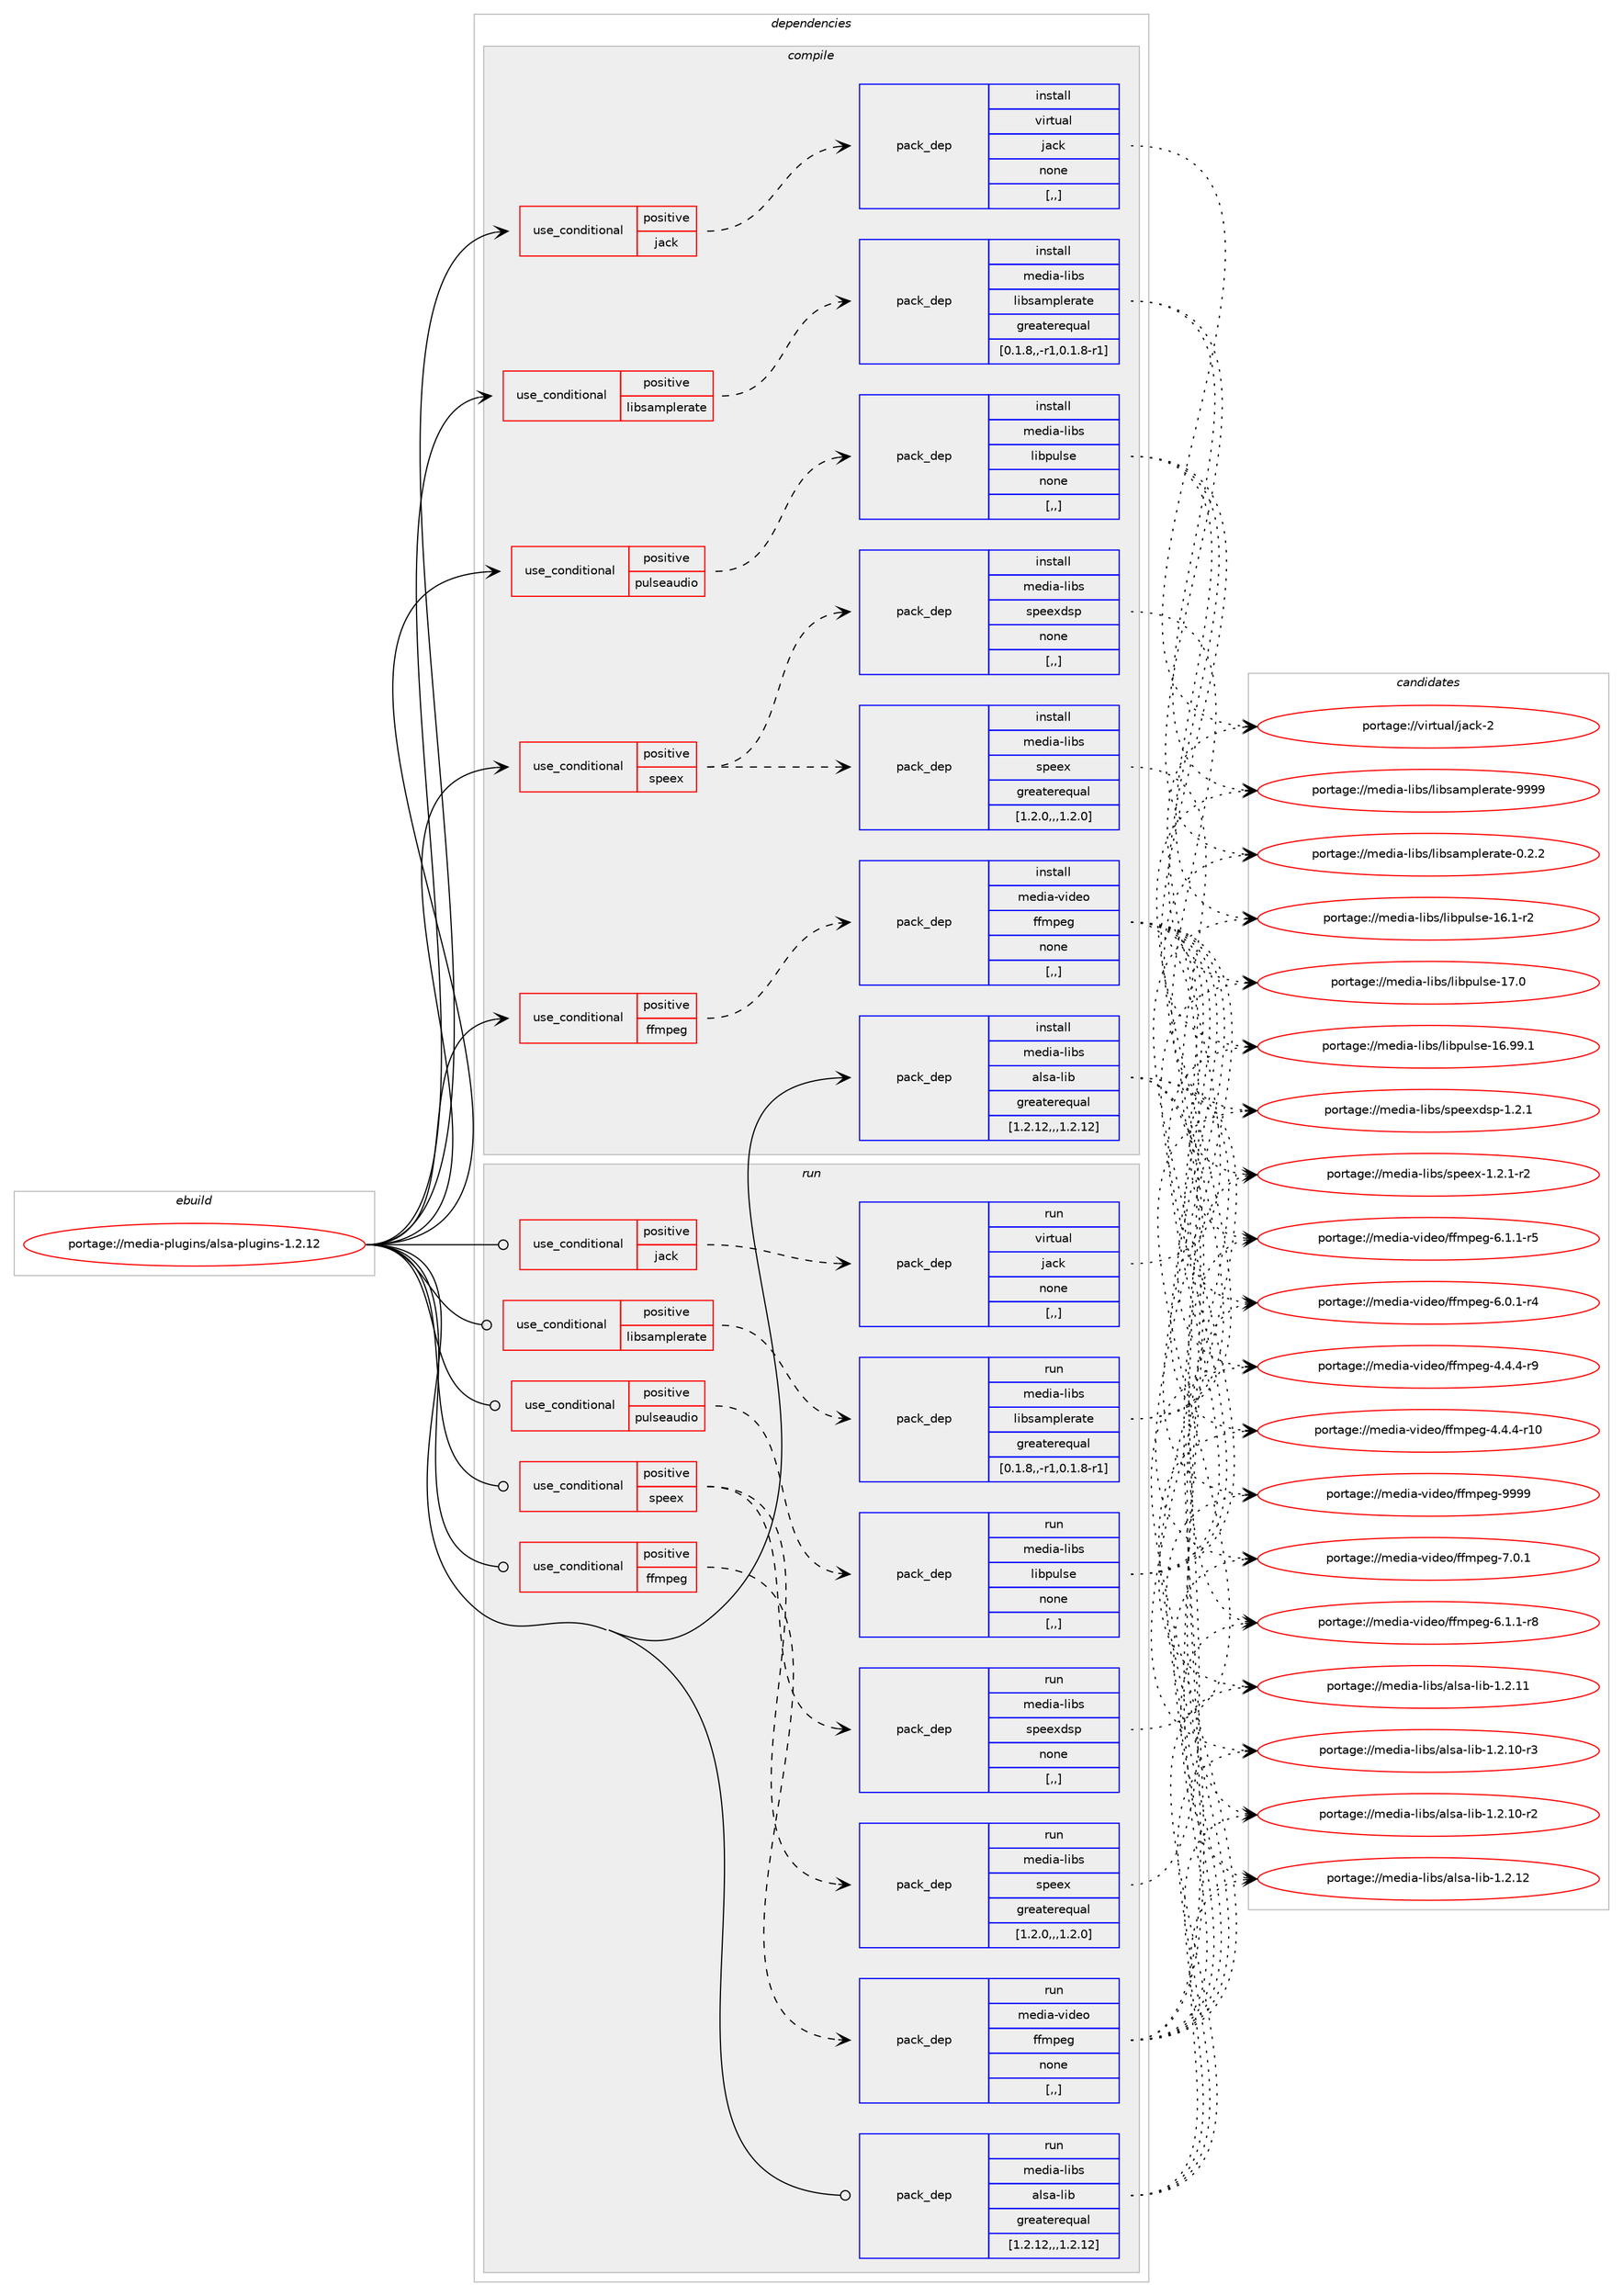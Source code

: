 digraph prolog {

# *************
# Graph options
# *************

newrank=true;
concentrate=true;
compound=true;
graph [rankdir=LR,fontname=Helvetica,fontsize=10,ranksep=1.5];#, ranksep=2.5, nodesep=0.2];
edge  [arrowhead=vee];
node  [fontname=Helvetica,fontsize=10];

# **********
# The ebuild
# **********

subgraph cluster_leftcol {
color=gray;
label=<<i>ebuild</i>>;
id [label="portage://media-plugins/alsa-plugins-1.2.12", color=red, width=4, href="../media-plugins/alsa-plugins-1.2.12.svg"];
}

# ****************
# The dependencies
# ****************

subgraph cluster_midcol {
color=gray;
label=<<i>dependencies</i>>;
subgraph cluster_compile {
fillcolor="#eeeeee";
style=filled;
label=<<i>compile</i>>;
subgraph cond78140 {
dependency306969 [label=<<TABLE BORDER="0" CELLBORDER="1" CELLSPACING="0" CELLPADDING="4"><TR><TD ROWSPAN="3" CELLPADDING="10">use_conditional</TD></TR><TR><TD>positive</TD></TR><TR><TD>ffmpeg</TD></TR></TABLE>>, shape=none, color=red];
subgraph pack226447 {
dependency306970 [label=<<TABLE BORDER="0" CELLBORDER="1" CELLSPACING="0" CELLPADDING="4" WIDTH="220"><TR><TD ROWSPAN="6" CELLPADDING="30">pack_dep</TD></TR><TR><TD WIDTH="110">install</TD></TR><TR><TD>media-video</TD></TR><TR><TD>ffmpeg</TD></TR><TR><TD>none</TD></TR><TR><TD>[,,]</TD></TR></TABLE>>, shape=none, color=blue];
}
dependency306969:e -> dependency306970:w [weight=20,style="dashed",arrowhead="vee"];
}
id:e -> dependency306969:w [weight=20,style="solid",arrowhead="vee"];
subgraph cond78141 {
dependency306971 [label=<<TABLE BORDER="0" CELLBORDER="1" CELLSPACING="0" CELLPADDING="4"><TR><TD ROWSPAN="3" CELLPADDING="10">use_conditional</TD></TR><TR><TD>positive</TD></TR><TR><TD>jack</TD></TR></TABLE>>, shape=none, color=red];
subgraph pack226448 {
dependency306972 [label=<<TABLE BORDER="0" CELLBORDER="1" CELLSPACING="0" CELLPADDING="4" WIDTH="220"><TR><TD ROWSPAN="6" CELLPADDING="30">pack_dep</TD></TR><TR><TD WIDTH="110">install</TD></TR><TR><TD>virtual</TD></TR><TR><TD>jack</TD></TR><TR><TD>none</TD></TR><TR><TD>[,,]</TD></TR></TABLE>>, shape=none, color=blue];
}
dependency306971:e -> dependency306972:w [weight=20,style="dashed",arrowhead="vee"];
}
id:e -> dependency306971:w [weight=20,style="solid",arrowhead="vee"];
subgraph cond78142 {
dependency306973 [label=<<TABLE BORDER="0" CELLBORDER="1" CELLSPACING="0" CELLPADDING="4"><TR><TD ROWSPAN="3" CELLPADDING="10">use_conditional</TD></TR><TR><TD>positive</TD></TR><TR><TD>libsamplerate</TD></TR></TABLE>>, shape=none, color=red];
subgraph pack226449 {
dependency306974 [label=<<TABLE BORDER="0" CELLBORDER="1" CELLSPACING="0" CELLPADDING="4" WIDTH="220"><TR><TD ROWSPAN="6" CELLPADDING="30">pack_dep</TD></TR><TR><TD WIDTH="110">install</TD></TR><TR><TD>media-libs</TD></TR><TR><TD>libsamplerate</TD></TR><TR><TD>greaterequal</TD></TR><TR><TD>[0.1.8,,-r1,0.1.8-r1]</TD></TR></TABLE>>, shape=none, color=blue];
}
dependency306973:e -> dependency306974:w [weight=20,style="dashed",arrowhead="vee"];
}
id:e -> dependency306973:w [weight=20,style="solid",arrowhead="vee"];
subgraph cond78143 {
dependency306975 [label=<<TABLE BORDER="0" CELLBORDER="1" CELLSPACING="0" CELLPADDING="4"><TR><TD ROWSPAN="3" CELLPADDING="10">use_conditional</TD></TR><TR><TD>positive</TD></TR><TR><TD>pulseaudio</TD></TR></TABLE>>, shape=none, color=red];
subgraph pack226450 {
dependency306976 [label=<<TABLE BORDER="0" CELLBORDER="1" CELLSPACING="0" CELLPADDING="4" WIDTH="220"><TR><TD ROWSPAN="6" CELLPADDING="30">pack_dep</TD></TR><TR><TD WIDTH="110">install</TD></TR><TR><TD>media-libs</TD></TR><TR><TD>libpulse</TD></TR><TR><TD>none</TD></TR><TR><TD>[,,]</TD></TR></TABLE>>, shape=none, color=blue];
}
dependency306975:e -> dependency306976:w [weight=20,style="dashed",arrowhead="vee"];
}
id:e -> dependency306975:w [weight=20,style="solid",arrowhead="vee"];
subgraph cond78144 {
dependency306977 [label=<<TABLE BORDER="0" CELLBORDER="1" CELLSPACING="0" CELLPADDING="4"><TR><TD ROWSPAN="3" CELLPADDING="10">use_conditional</TD></TR><TR><TD>positive</TD></TR><TR><TD>speex</TD></TR></TABLE>>, shape=none, color=red];
subgraph pack226451 {
dependency306978 [label=<<TABLE BORDER="0" CELLBORDER="1" CELLSPACING="0" CELLPADDING="4" WIDTH="220"><TR><TD ROWSPAN="6" CELLPADDING="30">pack_dep</TD></TR><TR><TD WIDTH="110">install</TD></TR><TR><TD>media-libs</TD></TR><TR><TD>speex</TD></TR><TR><TD>greaterequal</TD></TR><TR><TD>[1.2.0,,,1.2.0]</TD></TR></TABLE>>, shape=none, color=blue];
}
dependency306977:e -> dependency306978:w [weight=20,style="dashed",arrowhead="vee"];
subgraph pack226452 {
dependency306979 [label=<<TABLE BORDER="0" CELLBORDER="1" CELLSPACING="0" CELLPADDING="4" WIDTH="220"><TR><TD ROWSPAN="6" CELLPADDING="30">pack_dep</TD></TR><TR><TD WIDTH="110">install</TD></TR><TR><TD>media-libs</TD></TR><TR><TD>speexdsp</TD></TR><TR><TD>none</TD></TR><TR><TD>[,,]</TD></TR></TABLE>>, shape=none, color=blue];
}
dependency306977:e -> dependency306979:w [weight=20,style="dashed",arrowhead="vee"];
}
id:e -> dependency306977:w [weight=20,style="solid",arrowhead="vee"];
subgraph pack226453 {
dependency306980 [label=<<TABLE BORDER="0" CELLBORDER="1" CELLSPACING="0" CELLPADDING="4" WIDTH="220"><TR><TD ROWSPAN="6" CELLPADDING="30">pack_dep</TD></TR><TR><TD WIDTH="110">install</TD></TR><TR><TD>media-libs</TD></TR><TR><TD>alsa-lib</TD></TR><TR><TD>greaterequal</TD></TR><TR><TD>[1.2.12,,,1.2.12]</TD></TR></TABLE>>, shape=none, color=blue];
}
id:e -> dependency306980:w [weight=20,style="solid",arrowhead="vee"];
}
subgraph cluster_compileandrun {
fillcolor="#eeeeee";
style=filled;
label=<<i>compile and run</i>>;
}
subgraph cluster_run {
fillcolor="#eeeeee";
style=filled;
label=<<i>run</i>>;
subgraph cond78145 {
dependency306981 [label=<<TABLE BORDER="0" CELLBORDER="1" CELLSPACING="0" CELLPADDING="4"><TR><TD ROWSPAN="3" CELLPADDING="10">use_conditional</TD></TR><TR><TD>positive</TD></TR><TR><TD>ffmpeg</TD></TR></TABLE>>, shape=none, color=red];
subgraph pack226454 {
dependency306982 [label=<<TABLE BORDER="0" CELLBORDER="1" CELLSPACING="0" CELLPADDING="4" WIDTH="220"><TR><TD ROWSPAN="6" CELLPADDING="30">pack_dep</TD></TR><TR><TD WIDTH="110">run</TD></TR><TR><TD>media-video</TD></TR><TR><TD>ffmpeg</TD></TR><TR><TD>none</TD></TR><TR><TD>[,,]</TD></TR></TABLE>>, shape=none, color=blue];
}
dependency306981:e -> dependency306982:w [weight=20,style="dashed",arrowhead="vee"];
}
id:e -> dependency306981:w [weight=20,style="solid",arrowhead="odot"];
subgraph cond78146 {
dependency306983 [label=<<TABLE BORDER="0" CELLBORDER="1" CELLSPACING="0" CELLPADDING="4"><TR><TD ROWSPAN="3" CELLPADDING="10">use_conditional</TD></TR><TR><TD>positive</TD></TR><TR><TD>jack</TD></TR></TABLE>>, shape=none, color=red];
subgraph pack226455 {
dependency306984 [label=<<TABLE BORDER="0" CELLBORDER="1" CELLSPACING="0" CELLPADDING="4" WIDTH="220"><TR><TD ROWSPAN="6" CELLPADDING="30">pack_dep</TD></TR><TR><TD WIDTH="110">run</TD></TR><TR><TD>virtual</TD></TR><TR><TD>jack</TD></TR><TR><TD>none</TD></TR><TR><TD>[,,]</TD></TR></TABLE>>, shape=none, color=blue];
}
dependency306983:e -> dependency306984:w [weight=20,style="dashed",arrowhead="vee"];
}
id:e -> dependency306983:w [weight=20,style="solid",arrowhead="odot"];
subgraph cond78147 {
dependency306985 [label=<<TABLE BORDER="0" CELLBORDER="1" CELLSPACING="0" CELLPADDING="4"><TR><TD ROWSPAN="3" CELLPADDING="10">use_conditional</TD></TR><TR><TD>positive</TD></TR><TR><TD>libsamplerate</TD></TR></TABLE>>, shape=none, color=red];
subgraph pack226456 {
dependency306986 [label=<<TABLE BORDER="0" CELLBORDER="1" CELLSPACING="0" CELLPADDING="4" WIDTH="220"><TR><TD ROWSPAN="6" CELLPADDING="30">pack_dep</TD></TR><TR><TD WIDTH="110">run</TD></TR><TR><TD>media-libs</TD></TR><TR><TD>libsamplerate</TD></TR><TR><TD>greaterequal</TD></TR><TR><TD>[0.1.8,,-r1,0.1.8-r1]</TD></TR></TABLE>>, shape=none, color=blue];
}
dependency306985:e -> dependency306986:w [weight=20,style="dashed",arrowhead="vee"];
}
id:e -> dependency306985:w [weight=20,style="solid",arrowhead="odot"];
subgraph cond78148 {
dependency306987 [label=<<TABLE BORDER="0" CELLBORDER="1" CELLSPACING="0" CELLPADDING="4"><TR><TD ROWSPAN="3" CELLPADDING="10">use_conditional</TD></TR><TR><TD>positive</TD></TR><TR><TD>pulseaudio</TD></TR></TABLE>>, shape=none, color=red];
subgraph pack226457 {
dependency306988 [label=<<TABLE BORDER="0" CELLBORDER="1" CELLSPACING="0" CELLPADDING="4" WIDTH="220"><TR><TD ROWSPAN="6" CELLPADDING="30">pack_dep</TD></TR><TR><TD WIDTH="110">run</TD></TR><TR><TD>media-libs</TD></TR><TR><TD>libpulse</TD></TR><TR><TD>none</TD></TR><TR><TD>[,,]</TD></TR></TABLE>>, shape=none, color=blue];
}
dependency306987:e -> dependency306988:w [weight=20,style="dashed",arrowhead="vee"];
}
id:e -> dependency306987:w [weight=20,style="solid",arrowhead="odot"];
subgraph cond78149 {
dependency306989 [label=<<TABLE BORDER="0" CELLBORDER="1" CELLSPACING="0" CELLPADDING="4"><TR><TD ROWSPAN="3" CELLPADDING="10">use_conditional</TD></TR><TR><TD>positive</TD></TR><TR><TD>speex</TD></TR></TABLE>>, shape=none, color=red];
subgraph pack226458 {
dependency306990 [label=<<TABLE BORDER="0" CELLBORDER="1" CELLSPACING="0" CELLPADDING="4" WIDTH="220"><TR><TD ROWSPAN="6" CELLPADDING="30">pack_dep</TD></TR><TR><TD WIDTH="110">run</TD></TR><TR><TD>media-libs</TD></TR><TR><TD>speex</TD></TR><TR><TD>greaterequal</TD></TR><TR><TD>[1.2.0,,,1.2.0]</TD></TR></TABLE>>, shape=none, color=blue];
}
dependency306989:e -> dependency306990:w [weight=20,style="dashed",arrowhead="vee"];
subgraph pack226459 {
dependency306991 [label=<<TABLE BORDER="0" CELLBORDER="1" CELLSPACING="0" CELLPADDING="4" WIDTH="220"><TR><TD ROWSPAN="6" CELLPADDING="30">pack_dep</TD></TR><TR><TD WIDTH="110">run</TD></TR><TR><TD>media-libs</TD></TR><TR><TD>speexdsp</TD></TR><TR><TD>none</TD></TR><TR><TD>[,,]</TD></TR></TABLE>>, shape=none, color=blue];
}
dependency306989:e -> dependency306991:w [weight=20,style="dashed",arrowhead="vee"];
}
id:e -> dependency306989:w [weight=20,style="solid",arrowhead="odot"];
subgraph pack226460 {
dependency306992 [label=<<TABLE BORDER="0" CELLBORDER="1" CELLSPACING="0" CELLPADDING="4" WIDTH="220"><TR><TD ROWSPAN="6" CELLPADDING="30">pack_dep</TD></TR><TR><TD WIDTH="110">run</TD></TR><TR><TD>media-libs</TD></TR><TR><TD>alsa-lib</TD></TR><TR><TD>greaterequal</TD></TR><TR><TD>[1.2.12,,,1.2.12]</TD></TR></TABLE>>, shape=none, color=blue];
}
id:e -> dependency306992:w [weight=20,style="solid",arrowhead="odot"];
}
}

# **************
# The candidates
# **************

subgraph cluster_choices {
rank=same;
color=gray;
label=<<i>candidates</i>>;

subgraph choice226447 {
color=black;
nodesep=1;
choice1091011001059745118105100101111471021021091121011034557575757 [label="portage://media-video/ffmpeg-9999", color=red, width=4,href="../media-video/ffmpeg-9999.svg"];
choice109101100105974511810510010111147102102109112101103455546484649 [label="portage://media-video/ffmpeg-7.0.1", color=red, width=4,href="../media-video/ffmpeg-7.0.1.svg"];
choice1091011001059745118105100101111471021021091121011034554464946494511456 [label="portage://media-video/ffmpeg-6.1.1-r8", color=red, width=4,href="../media-video/ffmpeg-6.1.1-r8.svg"];
choice1091011001059745118105100101111471021021091121011034554464946494511453 [label="portage://media-video/ffmpeg-6.1.1-r5", color=red, width=4,href="../media-video/ffmpeg-6.1.1-r5.svg"];
choice1091011001059745118105100101111471021021091121011034554464846494511452 [label="portage://media-video/ffmpeg-6.0.1-r4", color=red, width=4,href="../media-video/ffmpeg-6.0.1-r4.svg"];
choice1091011001059745118105100101111471021021091121011034552465246524511457 [label="portage://media-video/ffmpeg-4.4.4-r9", color=red, width=4,href="../media-video/ffmpeg-4.4.4-r9.svg"];
choice109101100105974511810510010111147102102109112101103455246524652451144948 [label="portage://media-video/ffmpeg-4.4.4-r10", color=red, width=4,href="../media-video/ffmpeg-4.4.4-r10.svg"];
dependency306970:e -> choice1091011001059745118105100101111471021021091121011034557575757:w [style=dotted,weight="100"];
dependency306970:e -> choice109101100105974511810510010111147102102109112101103455546484649:w [style=dotted,weight="100"];
dependency306970:e -> choice1091011001059745118105100101111471021021091121011034554464946494511456:w [style=dotted,weight="100"];
dependency306970:e -> choice1091011001059745118105100101111471021021091121011034554464946494511453:w [style=dotted,weight="100"];
dependency306970:e -> choice1091011001059745118105100101111471021021091121011034554464846494511452:w [style=dotted,weight="100"];
dependency306970:e -> choice1091011001059745118105100101111471021021091121011034552465246524511457:w [style=dotted,weight="100"];
dependency306970:e -> choice109101100105974511810510010111147102102109112101103455246524652451144948:w [style=dotted,weight="100"];
}
subgraph choice226448 {
color=black;
nodesep=1;
choice118105114116117971084710697991074550 [label="portage://virtual/jack-2", color=red, width=4,href="../virtual/jack-2.svg"];
dependency306972:e -> choice118105114116117971084710697991074550:w [style=dotted,weight="100"];
}
subgraph choice226449 {
color=black;
nodesep=1;
choice109101100105974510810598115471081059811597109112108101114971161014557575757 [label="portage://media-libs/libsamplerate-9999", color=red, width=4,href="../media-libs/libsamplerate-9999.svg"];
choice10910110010597451081059811547108105981159710911210810111497116101454846504650 [label="portage://media-libs/libsamplerate-0.2.2", color=red, width=4,href="../media-libs/libsamplerate-0.2.2.svg"];
dependency306974:e -> choice109101100105974510810598115471081059811597109112108101114971161014557575757:w [style=dotted,weight="100"];
dependency306974:e -> choice10910110010597451081059811547108105981159710911210810111497116101454846504650:w [style=dotted,weight="100"];
}
subgraph choice226450 {
color=black;
nodesep=1;
choice10910110010597451081059811547108105981121171081151014549554648 [label="portage://media-libs/libpulse-17.0", color=red, width=4,href="../media-libs/libpulse-17.0.svg"];
choice10910110010597451081059811547108105981121171081151014549544657574649 [label="portage://media-libs/libpulse-16.99.1", color=red, width=4,href="../media-libs/libpulse-16.99.1.svg"];
choice109101100105974510810598115471081059811211710811510145495446494511450 [label="portage://media-libs/libpulse-16.1-r2", color=red, width=4,href="../media-libs/libpulse-16.1-r2.svg"];
dependency306976:e -> choice10910110010597451081059811547108105981121171081151014549554648:w [style=dotted,weight="100"];
dependency306976:e -> choice10910110010597451081059811547108105981121171081151014549544657574649:w [style=dotted,weight="100"];
dependency306976:e -> choice109101100105974510810598115471081059811211710811510145495446494511450:w [style=dotted,weight="100"];
}
subgraph choice226451 {
color=black;
nodesep=1;
choice109101100105974510810598115471151121011011204549465046494511450 [label="portage://media-libs/speex-1.2.1-r2", color=red, width=4,href="../media-libs/speex-1.2.1-r2.svg"];
dependency306978:e -> choice109101100105974510810598115471151121011011204549465046494511450:w [style=dotted,weight="100"];
}
subgraph choice226452 {
color=black;
nodesep=1;
choice10910110010597451081059811547115112101101120100115112454946504649 [label="portage://media-libs/speexdsp-1.2.1", color=red, width=4,href="../media-libs/speexdsp-1.2.1.svg"];
dependency306979:e -> choice10910110010597451081059811547115112101101120100115112454946504649:w [style=dotted,weight="100"];
}
subgraph choice226453 {
color=black;
nodesep=1;
choice109101100105974510810598115479710811597451081059845494650464950 [label="portage://media-libs/alsa-lib-1.2.12", color=red, width=4,href="../media-libs/alsa-lib-1.2.12.svg"];
choice109101100105974510810598115479710811597451081059845494650464949 [label="portage://media-libs/alsa-lib-1.2.11", color=red, width=4,href="../media-libs/alsa-lib-1.2.11.svg"];
choice1091011001059745108105981154797108115974510810598454946504649484511451 [label="portage://media-libs/alsa-lib-1.2.10-r3", color=red, width=4,href="../media-libs/alsa-lib-1.2.10-r3.svg"];
choice1091011001059745108105981154797108115974510810598454946504649484511450 [label="portage://media-libs/alsa-lib-1.2.10-r2", color=red, width=4,href="../media-libs/alsa-lib-1.2.10-r2.svg"];
dependency306980:e -> choice109101100105974510810598115479710811597451081059845494650464950:w [style=dotted,weight="100"];
dependency306980:e -> choice109101100105974510810598115479710811597451081059845494650464949:w [style=dotted,weight="100"];
dependency306980:e -> choice1091011001059745108105981154797108115974510810598454946504649484511451:w [style=dotted,weight="100"];
dependency306980:e -> choice1091011001059745108105981154797108115974510810598454946504649484511450:w [style=dotted,weight="100"];
}
subgraph choice226454 {
color=black;
nodesep=1;
choice1091011001059745118105100101111471021021091121011034557575757 [label="portage://media-video/ffmpeg-9999", color=red, width=4,href="../media-video/ffmpeg-9999.svg"];
choice109101100105974511810510010111147102102109112101103455546484649 [label="portage://media-video/ffmpeg-7.0.1", color=red, width=4,href="../media-video/ffmpeg-7.0.1.svg"];
choice1091011001059745118105100101111471021021091121011034554464946494511456 [label="portage://media-video/ffmpeg-6.1.1-r8", color=red, width=4,href="../media-video/ffmpeg-6.1.1-r8.svg"];
choice1091011001059745118105100101111471021021091121011034554464946494511453 [label="portage://media-video/ffmpeg-6.1.1-r5", color=red, width=4,href="../media-video/ffmpeg-6.1.1-r5.svg"];
choice1091011001059745118105100101111471021021091121011034554464846494511452 [label="portage://media-video/ffmpeg-6.0.1-r4", color=red, width=4,href="../media-video/ffmpeg-6.0.1-r4.svg"];
choice1091011001059745118105100101111471021021091121011034552465246524511457 [label="portage://media-video/ffmpeg-4.4.4-r9", color=red, width=4,href="../media-video/ffmpeg-4.4.4-r9.svg"];
choice109101100105974511810510010111147102102109112101103455246524652451144948 [label="portage://media-video/ffmpeg-4.4.4-r10", color=red, width=4,href="../media-video/ffmpeg-4.4.4-r10.svg"];
dependency306982:e -> choice1091011001059745118105100101111471021021091121011034557575757:w [style=dotted,weight="100"];
dependency306982:e -> choice109101100105974511810510010111147102102109112101103455546484649:w [style=dotted,weight="100"];
dependency306982:e -> choice1091011001059745118105100101111471021021091121011034554464946494511456:w [style=dotted,weight="100"];
dependency306982:e -> choice1091011001059745118105100101111471021021091121011034554464946494511453:w [style=dotted,weight="100"];
dependency306982:e -> choice1091011001059745118105100101111471021021091121011034554464846494511452:w [style=dotted,weight="100"];
dependency306982:e -> choice1091011001059745118105100101111471021021091121011034552465246524511457:w [style=dotted,weight="100"];
dependency306982:e -> choice109101100105974511810510010111147102102109112101103455246524652451144948:w [style=dotted,weight="100"];
}
subgraph choice226455 {
color=black;
nodesep=1;
choice118105114116117971084710697991074550 [label="portage://virtual/jack-2", color=red, width=4,href="../virtual/jack-2.svg"];
dependency306984:e -> choice118105114116117971084710697991074550:w [style=dotted,weight="100"];
}
subgraph choice226456 {
color=black;
nodesep=1;
choice109101100105974510810598115471081059811597109112108101114971161014557575757 [label="portage://media-libs/libsamplerate-9999", color=red, width=4,href="../media-libs/libsamplerate-9999.svg"];
choice10910110010597451081059811547108105981159710911210810111497116101454846504650 [label="portage://media-libs/libsamplerate-0.2.2", color=red, width=4,href="../media-libs/libsamplerate-0.2.2.svg"];
dependency306986:e -> choice109101100105974510810598115471081059811597109112108101114971161014557575757:w [style=dotted,weight="100"];
dependency306986:e -> choice10910110010597451081059811547108105981159710911210810111497116101454846504650:w [style=dotted,weight="100"];
}
subgraph choice226457 {
color=black;
nodesep=1;
choice10910110010597451081059811547108105981121171081151014549554648 [label="portage://media-libs/libpulse-17.0", color=red, width=4,href="../media-libs/libpulse-17.0.svg"];
choice10910110010597451081059811547108105981121171081151014549544657574649 [label="portage://media-libs/libpulse-16.99.1", color=red, width=4,href="../media-libs/libpulse-16.99.1.svg"];
choice109101100105974510810598115471081059811211710811510145495446494511450 [label="portage://media-libs/libpulse-16.1-r2", color=red, width=4,href="../media-libs/libpulse-16.1-r2.svg"];
dependency306988:e -> choice10910110010597451081059811547108105981121171081151014549554648:w [style=dotted,weight="100"];
dependency306988:e -> choice10910110010597451081059811547108105981121171081151014549544657574649:w [style=dotted,weight="100"];
dependency306988:e -> choice109101100105974510810598115471081059811211710811510145495446494511450:w [style=dotted,weight="100"];
}
subgraph choice226458 {
color=black;
nodesep=1;
choice109101100105974510810598115471151121011011204549465046494511450 [label="portage://media-libs/speex-1.2.1-r2", color=red, width=4,href="../media-libs/speex-1.2.1-r2.svg"];
dependency306990:e -> choice109101100105974510810598115471151121011011204549465046494511450:w [style=dotted,weight="100"];
}
subgraph choice226459 {
color=black;
nodesep=1;
choice10910110010597451081059811547115112101101120100115112454946504649 [label="portage://media-libs/speexdsp-1.2.1", color=red, width=4,href="../media-libs/speexdsp-1.2.1.svg"];
dependency306991:e -> choice10910110010597451081059811547115112101101120100115112454946504649:w [style=dotted,weight="100"];
}
subgraph choice226460 {
color=black;
nodesep=1;
choice109101100105974510810598115479710811597451081059845494650464950 [label="portage://media-libs/alsa-lib-1.2.12", color=red, width=4,href="../media-libs/alsa-lib-1.2.12.svg"];
choice109101100105974510810598115479710811597451081059845494650464949 [label="portage://media-libs/alsa-lib-1.2.11", color=red, width=4,href="../media-libs/alsa-lib-1.2.11.svg"];
choice1091011001059745108105981154797108115974510810598454946504649484511451 [label="portage://media-libs/alsa-lib-1.2.10-r3", color=red, width=4,href="../media-libs/alsa-lib-1.2.10-r3.svg"];
choice1091011001059745108105981154797108115974510810598454946504649484511450 [label="portage://media-libs/alsa-lib-1.2.10-r2", color=red, width=4,href="../media-libs/alsa-lib-1.2.10-r2.svg"];
dependency306992:e -> choice109101100105974510810598115479710811597451081059845494650464950:w [style=dotted,weight="100"];
dependency306992:e -> choice109101100105974510810598115479710811597451081059845494650464949:w [style=dotted,weight="100"];
dependency306992:e -> choice1091011001059745108105981154797108115974510810598454946504649484511451:w [style=dotted,weight="100"];
dependency306992:e -> choice1091011001059745108105981154797108115974510810598454946504649484511450:w [style=dotted,weight="100"];
}
}

}

